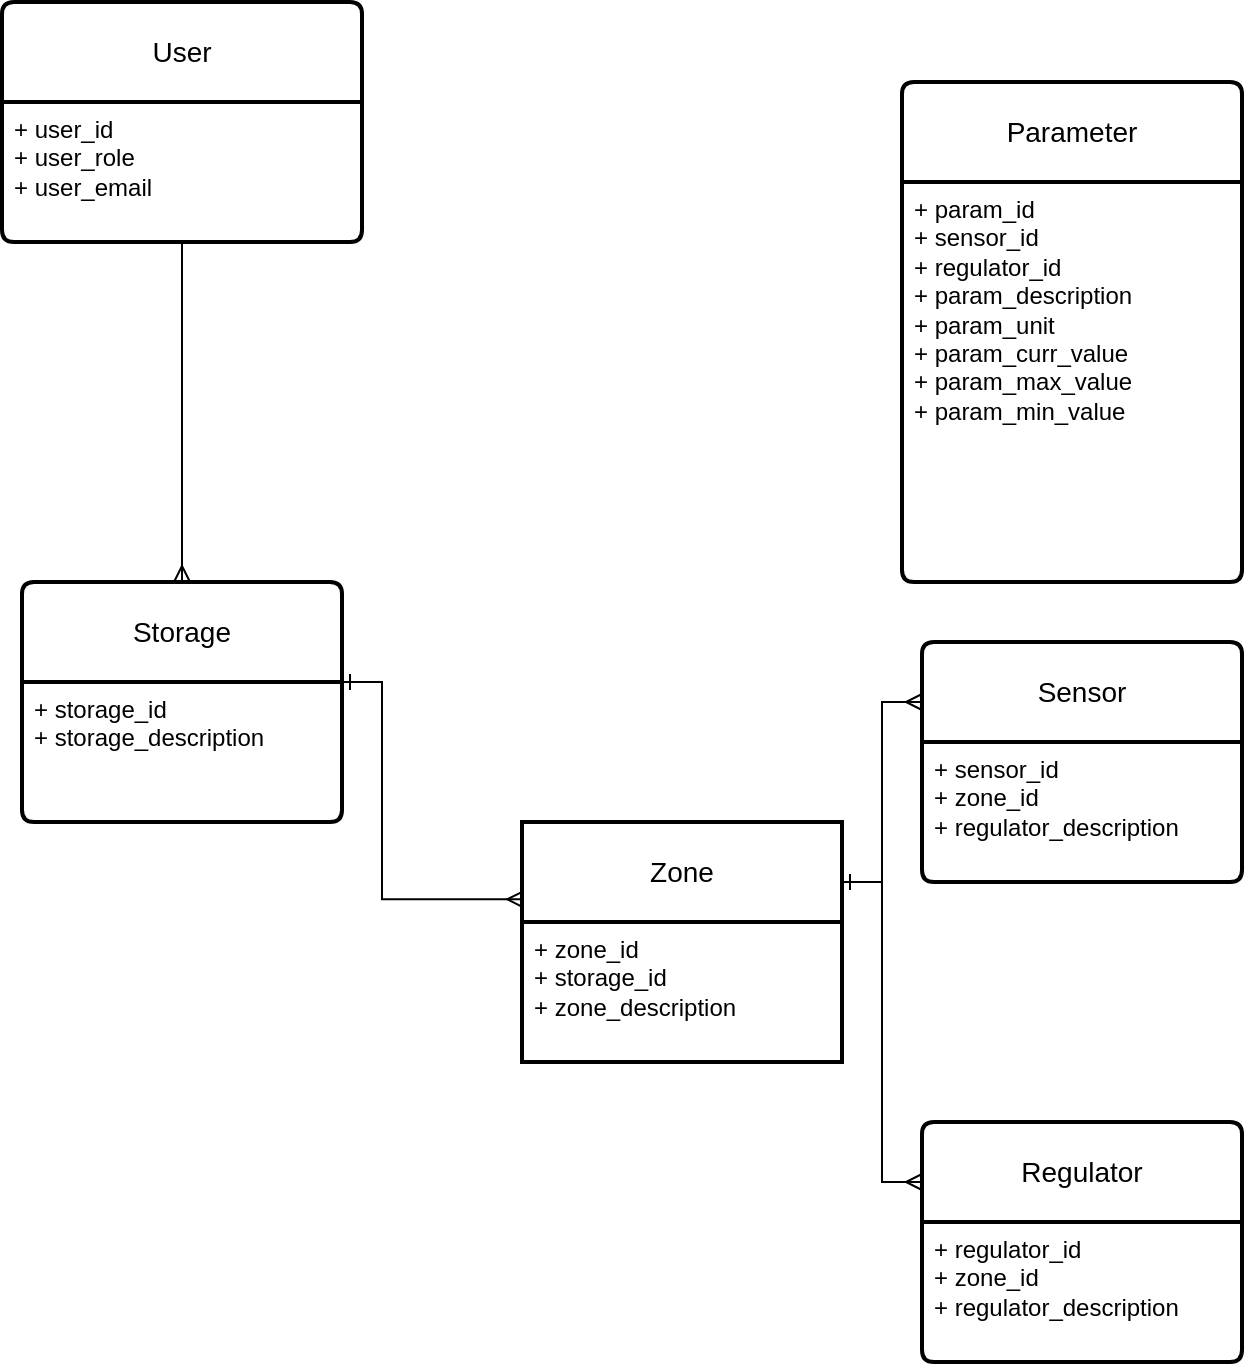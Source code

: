 <mxfile version="26.2.9">
  <diagram name="Страница — 1" id="XcxhK496s6duZt9Wo2b2">
    <mxGraphModel dx="1953" dy="656" grid="1" gridSize="10" guides="1" tooltips="1" connect="1" arrows="1" fold="1" page="1" pageScale="1" pageWidth="827" pageHeight="1169" math="0" shadow="0">
      <root>
        <mxCell id="0" />
        <mxCell id="1" parent="0" />
        <mxCell id="BSIc5BWjENA8YtJ6a3ve-6" style="edgeStyle=orthogonalEdgeStyle;rounded=0;orthogonalLoop=1;jettySize=auto;html=1;startArrow=ERone;startFill=0;entryX=0.004;entryY=0.322;entryDx=0;entryDy=0;entryPerimeter=0;endArrow=ERmany;endFill=0;exitX=1;exitY=0;exitDx=0;exitDy=0;" edge="1" parent="1" source="BSIc5BWjENA8YtJ6a3ve-3" target="BSIc5BWjENA8YtJ6a3ve-4">
          <mxGeometry relative="1" as="geometry">
            <mxPoint x="110" y="750" as="targetPoint" />
            <mxPoint x="130" y="570" as="sourcePoint" />
            <Array as="points">
              <mxPoint x="110" y="630" />
              <mxPoint x="110" y="739" />
            </Array>
          </mxGeometry>
        </mxCell>
        <mxCell id="BSIc5BWjENA8YtJ6a3ve-2" value="Storage" style="swimlane;childLayout=stackLayout;horizontal=1;startSize=50;horizontalStack=0;rounded=1;fontSize=14;fontStyle=0;strokeWidth=2;resizeParent=0;resizeLast=1;shadow=0;dashed=0;align=center;arcSize=4;whiteSpace=wrap;html=1;" vertex="1" parent="1">
          <mxGeometry x="-70" y="580" width="160" height="120" as="geometry" />
        </mxCell>
        <mxCell id="BSIc5BWjENA8YtJ6a3ve-3" value="+ storage_id&lt;div&gt;+ storage_description&lt;/div&gt;" style="align=left;strokeColor=none;fillColor=none;spacingLeft=4;spacingRight=4;fontSize=12;verticalAlign=top;resizable=0;rotatable=0;part=1;html=1;whiteSpace=wrap;" vertex="1" parent="BSIc5BWjENA8YtJ6a3ve-2">
          <mxGeometry y="50" width="160" height="70" as="geometry" />
        </mxCell>
        <mxCell id="BSIc5BWjENA8YtJ6a3ve-9" style="edgeStyle=orthogonalEdgeStyle;rounded=0;orthogonalLoop=1;jettySize=auto;html=1;exitX=1;exitY=0.25;exitDx=0;exitDy=0;entryX=0;entryY=0.25;entryDx=0;entryDy=0;endArrow=ERmany;endFill=0;startArrow=ERone;startFill=0;" edge="1" parent="1" source="BSIc5BWjENA8YtJ6a3ve-4" target="BSIc5BWjENA8YtJ6a3ve-7">
          <mxGeometry relative="1" as="geometry" />
        </mxCell>
        <mxCell id="BSIc5BWjENA8YtJ6a3ve-12" style="edgeStyle=orthogonalEdgeStyle;rounded=0;orthogonalLoop=1;jettySize=auto;html=1;exitX=1;exitY=0.25;exitDx=0;exitDy=0;entryX=0;entryY=0.25;entryDx=0;entryDy=0;endArrow=ERmany;endFill=0;startArrow=ERone;startFill=0;" edge="1" parent="1" source="BSIc5BWjENA8YtJ6a3ve-4" target="BSIc5BWjENA8YtJ6a3ve-10">
          <mxGeometry relative="1" as="geometry" />
        </mxCell>
        <mxCell id="BSIc5BWjENA8YtJ6a3ve-4" value="Zone" style="swimlane;childLayout=stackLayout;horizontal=1;startSize=50;horizontalStack=0;rounded=1;fontSize=14;fontStyle=0;strokeWidth=2;resizeParent=0;resizeLast=1;shadow=0;dashed=0;align=center;arcSize=0;whiteSpace=wrap;html=1;" vertex="1" parent="1">
          <mxGeometry x="180" y="700" width="160" height="120" as="geometry" />
        </mxCell>
        <mxCell id="BSIc5BWjENA8YtJ6a3ve-5" value="+ zone_id&lt;br&gt;+ storage_id&lt;br&gt;+ zone_description" style="align=left;strokeColor=none;fillColor=none;spacingLeft=4;spacingRight=4;fontSize=12;verticalAlign=top;resizable=0;rotatable=0;part=1;html=1;whiteSpace=wrap;" vertex="1" parent="BSIc5BWjENA8YtJ6a3ve-4">
          <mxGeometry y="50" width="160" height="70" as="geometry" />
        </mxCell>
        <mxCell id="BSIc5BWjENA8YtJ6a3ve-7" value="Regulator" style="swimlane;childLayout=stackLayout;horizontal=1;startSize=50;horizontalStack=0;rounded=1;fontSize=14;fontStyle=0;strokeWidth=2;resizeParent=0;resizeLast=1;shadow=0;dashed=0;align=center;arcSize=4;whiteSpace=wrap;html=1;" vertex="1" parent="1">
          <mxGeometry x="380" y="850" width="160" height="120" as="geometry" />
        </mxCell>
        <mxCell id="BSIc5BWjENA8YtJ6a3ve-8" value="+ regulator_id&lt;br&gt;+ zone_id&lt;br&gt;+ regulator_description" style="align=left;strokeColor=none;fillColor=none;spacingLeft=4;spacingRight=4;fontSize=12;verticalAlign=top;resizable=0;rotatable=0;part=1;html=1;whiteSpace=wrap;" vertex="1" parent="BSIc5BWjENA8YtJ6a3ve-7">
          <mxGeometry y="50" width="160" height="70" as="geometry" />
        </mxCell>
        <mxCell id="BSIc5BWjENA8YtJ6a3ve-10" value="Sensor" style="swimlane;childLayout=stackLayout;horizontal=1;startSize=50;horizontalStack=0;rounded=1;fontSize=14;fontStyle=0;strokeWidth=2;resizeParent=0;resizeLast=1;shadow=0;dashed=0;align=center;arcSize=4;whiteSpace=wrap;html=1;" vertex="1" parent="1">
          <mxGeometry x="380" y="610" width="160" height="120" as="geometry" />
        </mxCell>
        <mxCell id="BSIc5BWjENA8YtJ6a3ve-11" value="+ sensor_id&lt;br&gt;+ zone_id&lt;br&gt;+ regulator_description" style="align=left;strokeColor=none;fillColor=none;spacingLeft=4;spacingRight=4;fontSize=12;verticalAlign=top;resizable=0;rotatable=0;part=1;html=1;whiteSpace=wrap;" vertex="1" parent="BSIc5BWjENA8YtJ6a3ve-10">
          <mxGeometry y="50" width="160" height="70" as="geometry" />
        </mxCell>
        <mxCell id="BSIc5BWjENA8YtJ6a3ve-13" value="User" style="swimlane;childLayout=stackLayout;horizontal=1;startSize=50;horizontalStack=0;rounded=1;fontSize=14;fontStyle=0;strokeWidth=2;resizeParent=0;resizeLast=1;shadow=0;dashed=0;align=center;arcSize=4;whiteSpace=wrap;html=1;" vertex="1" parent="1">
          <mxGeometry x="-80" y="290" width="180" height="120" as="geometry" />
        </mxCell>
        <mxCell id="BSIc5BWjENA8YtJ6a3ve-14" value="+ user_id&lt;div&gt;+ user_role&lt;/div&gt;&lt;div&gt;+ user_email&lt;/div&gt;" style="align=left;strokeColor=none;fillColor=none;spacingLeft=4;spacingRight=4;fontSize=12;verticalAlign=top;resizable=0;rotatable=0;part=1;html=1;whiteSpace=wrap;" vertex="1" parent="BSIc5BWjENA8YtJ6a3ve-13">
          <mxGeometry y="50" width="180" height="70" as="geometry" />
        </mxCell>
        <mxCell id="BSIc5BWjENA8YtJ6a3ve-19" style="edgeStyle=orthogonalEdgeStyle;rounded=0;orthogonalLoop=1;jettySize=auto;html=1;exitX=0.5;exitY=1;exitDx=0;exitDy=0;entryX=0.5;entryY=0;entryDx=0;entryDy=0;endArrow=ERmany;endFill=0;" edge="1" parent="1" source="BSIc5BWjENA8YtJ6a3ve-14" target="BSIc5BWjENA8YtJ6a3ve-2">
          <mxGeometry relative="1" as="geometry" />
        </mxCell>
        <mxCell id="BSIc5BWjENA8YtJ6a3ve-20" value="Parameter" style="swimlane;childLayout=stackLayout;horizontal=1;startSize=50;horizontalStack=0;rounded=1;fontSize=14;fontStyle=0;strokeWidth=2;resizeParent=0;resizeLast=1;shadow=0;dashed=0;align=center;arcSize=4;whiteSpace=wrap;html=1;" vertex="1" parent="1">
          <mxGeometry x="370" y="330" width="170" height="250" as="geometry" />
        </mxCell>
        <mxCell id="BSIc5BWjENA8YtJ6a3ve-21" value="+ param_id&lt;div&gt;+ sensor_id&lt;/div&gt;&lt;div&gt;+ regulator_id&lt;/div&gt;&lt;div&gt;+ param_description&lt;br&gt;+ param_unit&lt;/div&gt;&lt;div&gt;+ param_curr_value&lt;/div&gt;&lt;div&gt;+ param_max_value&lt;/div&gt;&lt;div&gt;+ param_min_value&lt;br&gt;&lt;div&gt;&lt;br&gt;&lt;/div&gt;&lt;/div&gt;" style="align=left;strokeColor=none;fillColor=none;spacingLeft=4;spacingRight=4;fontSize=12;verticalAlign=top;resizable=0;rotatable=0;part=1;html=1;whiteSpace=wrap;" vertex="1" parent="BSIc5BWjENA8YtJ6a3ve-20">
          <mxGeometry y="50" width="170" height="200" as="geometry" />
        </mxCell>
      </root>
    </mxGraphModel>
  </diagram>
</mxfile>
